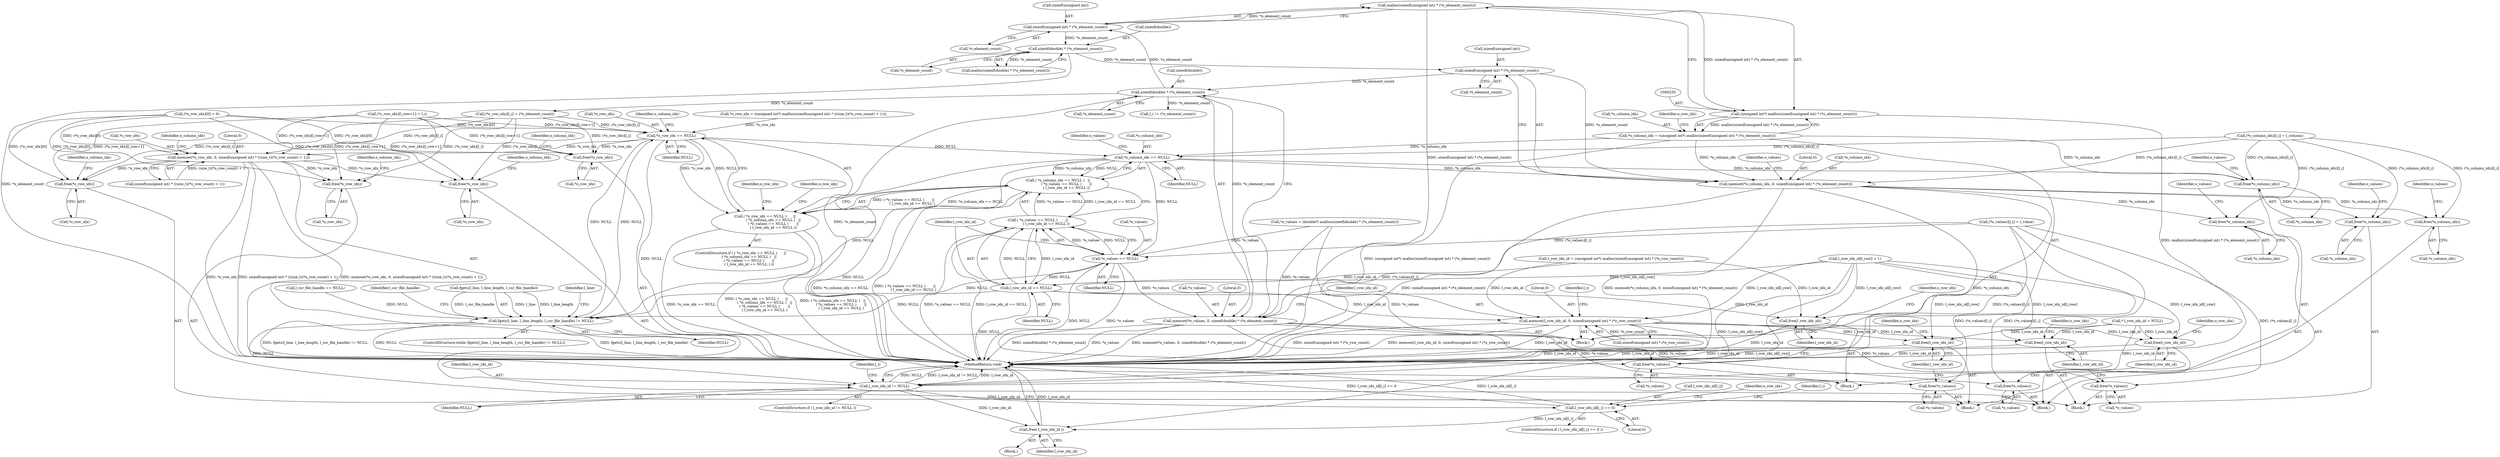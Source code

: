 digraph "0_libxsmm_151481489192e6d1997f8bde52c5c425ea41741d_2@API" {
"1000236" [label="(Call,malloc(sizeof(unsigned int) * (*o_element_count)))"];
"1000237" [label="(Call,sizeof(unsigned int) * (*o_element_count))"];
"1000353" [label="(Call,sizeof(double) * (*o_element_count))"];
"1000344" [label="(Call,sizeof(unsigned int) * (*o_element_count))"];
"1000263" [label="(Call,sizeof(double) * (*o_element_count))"];
"1000234" [label="(Call,(unsigned int*) malloc(sizeof(unsigned int) * (*o_element_count)))"];
"1000231" [label="(Call,*o_column_idx = (unsigned int*) malloc(sizeof(unsigned int) * (*o_element_count)))"];
"1000285" [label="(Call,*o_column_idx == NULL)"];
"1000164" [label="(Call,fgets(l_line, l_line_length, l_csr_file_handle) != NULL)"];
"1000280" [label="(Call,*o_row_idx == NULL)"];
"1000279" [label="(Call,( *o_row_idx == NULL )      ||\n               ( *o_column_idx == NULL )   ||\n               ( *o_values == NULL )       ||\n               ( l_row_idx_id == NULL ))"];
"1000298" [label="(Call,free(*o_row_idx))"];
"1000327" [label="(Call,memset(*o_row_idx, 0, sizeof(unsigned int) * ((size_t)(*o_row_count) + 1)))"];
"1000177" [label="(Call,free(*o_row_idx))"];
"1000430" [label="(Call,free(*o_row_idx))"];
"1000498" [label="(Call,free(*o_row_idx))"];
"1000526" [label="(Call,l_row_idx_id != NULL)"];
"1000542" [label="(Call,l_row_idx_id[l_i] == 0)"];
"1000559" [label="(Call,free( l_row_idx_id ))"];
"1000284" [label="(Call,( *o_column_idx == NULL )   ||\n               ( *o_values == NULL )       ||\n               ( l_row_idx_id == NULL ))"];
"1000290" [label="(Call,*o_values == NULL)"];
"1000289" [label="(Call,( *o_values == NULL )       ||\n               ( l_row_idx_id == NULL ))"];
"1000294" [label="(Call,l_row_idx_id == NULL)"];
"1000307" [label="(Call,free(l_row_idx_id))"];
"1000358" [label="(Call,memset(l_row_idx_id, 0, sizeof(unsigned int) * (*o_row_count)))"];
"1000186" [label="(Call,free(l_row_idx_id))"];
"1000439" [label="(Call,free(l_row_idx_id))"];
"1000507" [label="(Call,free(l_row_idx_id))"];
"1000304" [label="(Call,free(*o_values))"];
"1000349" [label="(Call,memset(*o_values, 0, sizeof(double) * (*o_element_count)))"];
"1000183" [label="(Call,free(*o_values))"];
"1000436" [label="(Call,free(*o_values))"];
"1000504" [label="(Call,free(*o_values))"];
"1000301" [label="(Call,free(*o_column_idx))"];
"1000340" [label="(Call,memset(*o_column_idx, 0, sizeof(unsigned int) * (*o_element_count)))"];
"1000180" [label="(Call,free(*o_column_idx))"];
"1000433" [label="(Call,free(*o_column_idx))"];
"1000501" [label="(Call,free(*o_column_idx))"];
"1000561" [label="(MethodReturn,void)"];
"1000482" [label="(Call,(*o_row_idx)[l_row+1] = l_i)"];
"1000308" [label="(Identifier,l_row_idx_id)"];
"1000477" [label="(Call,l_row_idx_id[l_row] = 1)"];
"1000340" [label="(Call,memset(*o_column_idx, 0, sizeof(unsigned int) * (*o_element_count)))"];
"1000469" [label="(Call,(*o_values)[l_i] = l_value)"];
"1000288" [label="(Identifier,NULL)"];
"1000298" [label="(Call,free(*o_row_idx))"];
"1000295" [label="(Identifier,l_row_idx_id)"];
"1000286" [label="(Call,*o_column_idx)"];
"1000180" [label="(Call,free(*o_column_idx))"];
"1000551" [label="(Identifier,o_row_idx)"];
"1000526" [label="(Call,l_row_idx_id != NULL)"];
"1000506" [label="(Identifier,o_values)"];
"1000293" [label="(Identifier,NULL)"];
"1000230" [label="(Block,)"];
"1000528" [label="(Identifier,NULL)"];
"1000304" [label="(Call,free(*o_values))"];
"1000376" [label="(Call,(*o_row_idx)[l_i] = (*o_element_count))"];
"1000176" [label="(Block,)"];
"1000187" [label="(Identifier,l_row_idx_id)"];
"1000345" [label="(Call,sizeof(unsigned int))"];
"1000383" [label="(Call,(*o_row_idx)[0] = 0)"];
"1000505" [label="(Call,*o_values)"];
"1000352" [label="(Literal,0)"];
"1000532" [label="(Identifier,l_i)"];
"1000360" [label="(Literal,0)"];
"1000330" [label="(Literal,0)"];
"1000491" [label="(Identifier,l_csr_file_handle)"];
"1000436" [label="(Call,free(*o_values))"];
"1000290" [label="(Call,*o_values == NULL)"];
"1000285" [label="(Call,*o_column_idx == NULL)"];
"1000361" [label="(Call,sizeof(unsigned int) * (*o_row_count))"];
"1000433" [label="(Call,free(*o_column_idx))"];
"1000542" [label="(Call,l_row_idx_id[l_i] == 0)"];
"1000307" [label="(Call,free(l_row_idx_id))"];
"1000437" [label="(Call,*o_values)"];
"1000504" [label="(Call,free(*o_values))"];
"1000502" [label="(Call,*o_column_idx)"];
"1000182" [label="(Identifier,o_column_idx)"];
"1000359" [label="(Identifier,l_row_idx_id)"];
"1000302" [label="(Call,*o_column_idx)"];
"1000232" [label="(Call,*o_column_idx)"];
"1000435" [label="(Identifier,o_column_idx)"];
"1000498" [label="(Call,free(*o_row_idx))"];
"1000356" [label="(Call,*o_element_count)"];
"1000297" [label="(Block,)"];
"1000266" [label="(Call,*o_element_count)"];
"1000354" [label="(Call,sizeof(double))"];
"1000174" [label="(Identifier,l_line)"];
"1000236" [label="(Call,malloc(sizeof(unsigned int) * (*o_element_count)))"];
"1000311" [label="(Identifier,o_row_idx)"];
"1000178" [label="(Call,*o_row_idx)"];
"1000541" [label="(ControlStructure,if ( l_row_idx_id[l_i] == 0 ))"];
"1000434" [label="(Call,*o_column_idx)"];
"1000349" [label="(Call,memset(*o_values, 0, sizeof(double) * (*o_element_count)))"];
"1000493" [label="(Call,l_i != (*o_element_count))"];
"1000546" [label="(Literal,0)"];
"1000165" [label="(Call,fgets(l_line, l_line_length, l_csr_file_handle))"];
"1000238" [label="(Call,sizeof(unsigned int))"];
"1000231" [label="(Call,*o_column_idx = (unsigned int*) malloc(sizeof(unsigned int) * (*o_element_count)))"];
"1000344" [label="(Call,sizeof(unsigned int) * (*o_element_count))"];
"1000353" [label="(Call,sizeof(double) * (*o_element_count))"];
"1000499" [label="(Call,*o_row_idx)"];
"1000280" [label="(Call,*o_row_idx == NULL)"];
"1000234" [label="(Call,(unsigned int*) malloc(sizeof(unsigned int) * (*o_element_count)))"];
"1000329" [label="(Identifier,o_row_idx)"];
"1000351" [label="(Identifier,o_values)"];
"1000169" [label="(Identifier,NULL)"];
"1000164" [label="(Call,fgets(l_line, l_line_length, l_csr_file_handle) != NULL)"];
"1000430" [label="(Call,free(*o_row_idx))"];
"1000438" [label="(Identifier,o_values)"];
"1000292" [label="(Identifier,o_values)"];
"1000559" [label="(Call,free( l_row_idx_id ))"];
"1000497" [label="(Block,)"];
"1000268" [label="(Call,l_row_idx_id = (unsigned int*) malloc(sizeof(unsigned int) * (*o_row_count)))"];
"1000529" [label="(Block,)"];
"1000184" [label="(Call,*o_values)"];
"1000142" [label="(Call,* l_row_idx_id = NULL)"];
"1000463" [label="(Call,(*o_column_idx)[l_i] = l_column)"];
"1000439" [label="(Call,free(l_row_idx_id))"];
"1000507" [label="(Call,free(l_row_idx_id))"];
"1000443" [label="(Identifier,o_row_idx)"];
"1000279" [label="(Call,( *o_row_idx == NULL )      ||\n               ( *o_column_idx == NULL )   ||\n               ( *o_values == NULL )       ||\n               ( l_row_idx_id == NULL ))"];
"1000368" [label="(Identifier,l_i)"];
"1000244" [label="(Identifier,o_row_idx)"];
"1000299" [label="(Call,*o_row_idx)"];
"1000237" [label="(Call,sizeof(unsigned int) * (*o_element_count))"];
"1000264" [label="(Call,sizeof(double))"];
"1000240" [label="(Call,*o_element_count)"];
"1000511" [label="(Identifier,o_row_idx)"];
"1000328" [label="(Call,*o_row_idx)"];
"1000431" [label="(Call,*o_row_idx)"];
"1000300" [label="(Identifier,o_row_idx)"];
"1000190" [label="(Identifier,o_row_idx)"];
"1000186" [label="(Call,free(l_row_idx_id))"];
"1000342" [label="(Identifier,o_column_idx)"];
"1000257" [label="(Call,*o_values = (double*) malloc(sizeof(double) * (*o_element_count)))"];
"1000263" [label="(Call,sizeof(double) * (*o_element_count))"];
"1000294" [label="(Call,l_row_idx_id == NULL)"];
"1000183" [label="(Call,free(*o_values))"];
"1000501" [label="(Call,free(*o_column_idx))"];
"1000185" [label="(Identifier,o_values)"];
"1000177" [label="(Call,free(*o_row_idx))"];
"1000296" [label="(Identifier,NULL)"];
"1000155" [label="(Call,l_csr_file_handle == NULL)"];
"1000429" [label="(Block,)"];
"1000305" [label="(Call,*o_values)"];
"1000327" [label="(Call,memset(*o_row_idx, 0, sizeof(unsigned int) * ((size_t)(*o_row_count) + 1)))"];
"1000503" [label="(Identifier,o_column_idx)"];
"1000343" [label="(Literal,0)"];
"1000283" [label="(Identifier,NULL)"];
"1000539" [label="(Identifier,l_i)"];
"1000291" [label="(Call,*o_values)"];
"1000163" [label="(ControlStructure,while (fgets(l_line, l_line_length, l_csr_file_handle) != NULL))"];
"1000303" [label="(Identifier,o_column_idx)"];
"1000242" [label="(Call,*o_row_idx = (unsigned int*) malloc(sizeof(unsigned int) * ((size_t)(*o_row_count) + 1)))"];
"1000347" [label="(Call,*o_element_count)"];
"1000278" [label="(ControlStructure,if ( ( *o_row_idx == NULL )      ||\n               ( *o_column_idx == NULL )   ||\n               ( *o_values == NULL )       ||\n               ( l_row_idx_id == NULL ) ))"];
"1000525" [label="(ControlStructure,if ( l_row_idx_id != NULL ))"];
"1000560" [label="(Identifier,l_row_idx_id)"];
"1000284" [label="(Call,( *o_column_idx == NULL )   ||\n               ( *o_values == NULL )       ||\n               ( l_row_idx_id == NULL ))"];
"1000440" [label="(Identifier,l_row_idx_id)"];
"1000527" [label="(Identifier,l_row_idx_id)"];
"1000262" [label="(Call,malloc(sizeof(double) * (*o_element_count)))"];
"1000301" [label="(Call,free(*o_column_idx))"];
"1000281" [label="(Call,*o_row_idx)"];
"1000306" [label="(Identifier,o_values)"];
"1000287" [label="(Identifier,o_column_idx)"];
"1000350" [label="(Call,*o_values)"];
"1000358" [label="(Call,memset(l_row_idx_id, 0, sizeof(unsigned int) * (*o_row_count)))"];
"1000289" [label="(Call,( *o_values == NULL )       ||\n               ( l_row_idx_id == NULL ))"];
"1000543" [label="(Call,l_row_idx_id[l_i])"];
"1000341" [label="(Call,*o_column_idx)"];
"1000181" [label="(Call,*o_column_idx)"];
"1000508" [label="(Identifier,l_row_idx_id)"];
"1000331" [label="(Call,sizeof(unsigned int) * ((size_t)(*o_row_count) + 1))"];
"1000236" -> "1000234"  [label="AST: "];
"1000236" -> "1000237"  [label="CFG: "];
"1000237" -> "1000236"  [label="AST: "];
"1000234" -> "1000236"  [label="CFG: "];
"1000236" -> "1000561"  [label="DDG: sizeof(unsigned int) * (*o_element_count)"];
"1000236" -> "1000234"  [label="DDG: sizeof(unsigned int) * (*o_element_count)"];
"1000237" -> "1000236"  [label="DDG: *o_element_count"];
"1000237" -> "1000240"  [label="CFG: "];
"1000238" -> "1000237"  [label="AST: "];
"1000240" -> "1000237"  [label="AST: "];
"1000353" -> "1000237"  [label="DDG: *o_element_count"];
"1000237" -> "1000263"  [label="DDG: *o_element_count"];
"1000353" -> "1000349"  [label="AST: "];
"1000353" -> "1000356"  [label="CFG: "];
"1000354" -> "1000353"  [label="AST: "];
"1000356" -> "1000353"  [label="AST: "];
"1000349" -> "1000353"  [label="CFG: "];
"1000353" -> "1000561"  [label="DDG: *o_element_count"];
"1000353" -> "1000349"  [label="DDG: *o_element_count"];
"1000344" -> "1000353"  [label="DDG: *o_element_count"];
"1000353" -> "1000376"  [label="DDG: *o_element_count"];
"1000353" -> "1000493"  [label="DDG: *o_element_count"];
"1000344" -> "1000340"  [label="AST: "];
"1000344" -> "1000347"  [label="CFG: "];
"1000345" -> "1000344"  [label="AST: "];
"1000347" -> "1000344"  [label="AST: "];
"1000340" -> "1000344"  [label="CFG: "];
"1000344" -> "1000340"  [label="DDG: *o_element_count"];
"1000263" -> "1000344"  [label="DDG: *o_element_count"];
"1000263" -> "1000262"  [label="AST: "];
"1000263" -> "1000266"  [label="CFG: "];
"1000264" -> "1000263"  [label="AST: "];
"1000266" -> "1000263"  [label="AST: "];
"1000262" -> "1000263"  [label="CFG: "];
"1000263" -> "1000561"  [label="DDG: *o_element_count"];
"1000263" -> "1000262"  [label="DDG: *o_element_count"];
"1000234" -> "1000231"  [label="AST: "];
"1000235" -> "1000234"  [label="AST: "];
"1000231" -> "1000234"  [label="CFG: "];
"1000234" -> "1000561"  [label="DDG: malloc(sizeof(unsigned int) * (*o_element_count))"];
"1000234" -> "1000231"  [label="DDG: malloc(sizeof(unsigned int) * (*o_element_count))"];
"1000231" -> "1000230"  [label="AST: "];
"1000232" -> "1000231"  [label="AST: "];
"1000244" -> "1000231"  [label="CFG: "];
"1000231" -> "1000561"  [label="DDG: (unsigned int*) malloc(sizeof(unsigned int) * (*o_element_count))"];
"1000231" -> "1000285"  [label="DDG: *o_column_idx"];
"1000231" -> "1000301"  [label="DDG: *o_column_idx"];
"1000231" -> "1000340"  [label="DDG: *o_column_idx"];
"1000285" -> "1000284"  [label="AST: "];
"1000285" -> "1000288"  [label="CFG: "];
"1000286" -> "1000285"  [label="AST: "];
"1000288" -> "1000285"  [label="AST: "];
"1000292" -> "1000285"  [label="CFG: "];
"1000284" -> "1000285"  [label="CFG: "];
"1000285" -> "1000561"  [label="DDG: NULL"];
"1000285" -> "1000164"  [label="DDG: NULL"];
"1000285" -> "1000284"  [label="DDG: *o_column_idx"];
"1000285" -> "1000284"  [label="DDG: NULL"];
"1000463" -> "1000285"  [label="DDG: (*o_column_idx)[l_i]"];
"1000280" -> "1000285"  [label="DDG: NULL"];
"1000285" -> "1000290"  [label="DDG: NULL"];
"1000285" -> "1000301"  [label="DDG: *o_column_idx"];
"1000285" -> "1000340"  [label="DDG: *o_column_idx"];
"1000164" -> "1000163"  [label="AST: "];
"1000164" -> "1000169"  [label="CFG: "];
"1000165" -> "1000164"  [label="AST: "];
"1000169" -> "1000164"  [label="AST: "];
"1000174" -> "1000164"  [label="CFG: "];
"1000491" -> "1000164"  [label="CFG: "];
"1000164" -> "1000561"  [label="DDG: fgets(l_line, l_line_length, l_csr_file_handle) != NULL"];
"1000164" -> "1000561"  [label="DDG: NULL"];
"1000164" -> "1000561"  [label="DDG: fgets(l_line, l_line_length, l_csr_file_handle)"];
"1000165" -> "1000164"  [label="DDG: l_line"];
"1000165" -> "1000164"  [label="DDG: l_line_length"];
"1000165" -> "1000164"  [label="DDG: l_csr_file_handle"];
"1000280" -> "1000164"  [label="DDG: NULL"];
"1000290" -> "1000164"  [label="DDG: NULL"];
"1000294" -> "1000164"  [label="DDG: NULL"];
"1000155" -> "1000164"  [label="DDG: NULL"];
"1000164" -> "1000280"  [label="DDG: NULL"];
"1000164" -> "1000526"  [label="DDG: NULL"];
"1000280" -> "1000279"  [label="AST: "];
"1000280" -> "1000283"  [label="CFG: "];
"1000281" -> "1000280"  [label="AST: "];
"1000283" -> "1000280"  [label="AST: "];
"1000287" -> "1000280"  [label="CFG: "];
"1000279" -> "1000280"  [label="CFG: "];
"1000280" -> "1000561"  [label="DDG: NULL"];
"1000280" -> "1000279"  [label="DDG: *o_row_idx"];
"1000280" -> "1000279"  [label="DDG: NULL"];
"1000376" -> "1000280"  [label="DDG: (*o_row_idx)[l_i]"];
"1000383" -> "1000280"  [label="DDG: (*o_row_idx)[0]"];
"1000482" -> "1000280"  [label="DDG: (*o_row_idx)[l_row+1]"];
"1000242" -> "1000280"  [label="DDG: *o_row_idx"];
"1000280" -> "1000298"  [label="DDG: *o_row_idx"];
"1000280" -> "1000327"  [label="DDG: *o_row_idx"];
"1000279" -> "1000278"  [label="AST: "];
"1000279" -> "1000284"  [label="CFG: "];
"1000284" -> "1000279"  [label="AST: "];
"1000300" -> "1000279"  [label="CFG: "];
"1000329" -> "1000279"  [label="CFG: "];
"1000279" -> "1000561"  [label="DDG: ( *o_column_idx == NULL )   ||\n               ( *o_values == NULL )       ||\n               ( l_row_idx_id == NULL )"];
"1000279" -> "1000561"  [label="DDG: *o_row_idx == NULL"];
"1000279" -> "1000561"  [label="DDG: ( *o_row_idx == NULL )      ||\n               ( *o_column_idx == NULL )   ||\n               ( *o_values == NULL )       ||\n               ( l_row_idx_id == NULL )"];
"1000284" -> "1000279"  [label="DDG: *o_column_idx == NULL"];
"1000284" -> "1000279"  [label="DDG: ( *o_values == NULL )       ||\n               ( l_row_idx_id == NULL )"];
"1000298" -> "1000297"  [label="AST: "];
"1000298" -> "1000299"  [label="CFG: "];
"1000299" -> "1000298"  [label="AST: "];
"1000303" -> "1000298"  [label="CFG: "];
"1000376" -> "1000298"  [label="DDG: (*o_row_idx)[l_i]"];
"1000383" -> "1000298"  [label="DDG: (*o_row_idx)[0]"];
"1000482" -> "1000298"  [label="DDG: (*o_row_idx)[l_row+1]"];
"1000327" -> "1000230"  [label="AST: "];
"1000327" -> "1000331"  [label="CFG: "];
"1000328" -> "1000327"  [label="AST: "];
"1000330" -> "1000327"  [label="AST: "];
"1000331" -> "1000327"  [label="AST: "];
"1000342" -> "1000327"  [label="CFG: "];
"1000327" -> "1000561"  [label="DDG: sizeof(unsigned int) * ((size_t)(*o_row_count) + 1)"];
"1000327" -> "1000561"  [label="DDG: *o_row_idx"];
"1000327" -> "1000561"  [label="DDG: memset(*o_row_idx, 0, sizeof(unsigned int) * ((size_t)(*o_row_count) + 1))"];
"1000327" -> "1000177"  [label="DDG: *o_row_idx"];
"1000376" -> "1000327"  [label="DDG: (*o_row_idx)[l_i]"];
"1000383" -> "1000327"  [label="DDG: (*o_row_idx)[0]"];
"1000482" -> "1000327"  [label="DDG: (*o_row_idx)[l_row+1]"];
"1000331" -> "1000327"  [label="DDG: (size_t)(*o_row_count) + 1"];
"1000327" -> "1000430"  [label="DDG: *o_row_idx"];
"1000327" -> "1000498"  [label="DDG: *o_row_idx"];
"1000177" -> "1000176"  [label="AST: "];
"1000177" -> "1000178"  [label="CFG: "];
"1000178" -> "1000177"  [label="AST: "];
"1000182" -> "1000177"  [label="CFG: "];
"1000376" -> "1000177"  [label="DDG: (*o_row_idx)[l_i]"];
"1000383" -> "1000177"  [label="DDG: (*o_row_idx)[0]"];
"1000482" -> "1000177"  [label="DDG: (*o_row_idx)[l_row+1]"];
"1000430" -> "1000429"  [label="AST: "];
"1000430" -> "1000431"  [label="CFG: "];
"1000431" -> "1000430"  [label="AST: "];
"1000435" -> "1000430"  [label="CFG: "];
"1000376" -> "1000430"  [label="DDG: (*o_row_idx)[l_i]"];
"1000383" -> "1000430"  [label="DDG: (*o_row_idx)[0]"];
"1000482" -> "1000430"  [label="DDG: (*o_row_idx)[l_row+1]"];
"1000498" -> "1000497"  [label="AST: "];
"1000498" -> "1000499"  [label="CFG: "];
"1000499" -> "1000498"  [label="AST: "];
"1000503" -> "1000498"  [label="CFG: "];
"1000376" -> "1000498"  [label="DDG: (*o_row_idx)[l_i]"];
"1000383" -> "1000498"  [label="DDG: (*o_row_idx)[0]"];
"1000482" -> "1000498"  [label="DDG: (*o_row_idx)[l_row+1]"];
"1000526" -> "1000525"  [label="AST: "];
"1000526" -> "1000528"  [label="CFG: "];
"1000527" -> "1000526"  [label="AST: "];
"1000528" -> "1000526"  [label="AST: "];
"1000532" -> "1000526"  [label="CFG: "];
"1000561" -> "1000526"  [label="CFG: "];
"1000526" -> "1000561"  [label="DDG: NULL"];
"1000526" -> "1000561"  [label="DDG: l_row_idx_id != NULL"];
"1000526" -> "1000561"  [label="DDG: l_row_idx_id"];
"1000142" -> "1000526"  [label="DDG: l_row_idx_id"];
"1000477" -> "1000526"  [label="DDG: l_row_idx_id[l_row]"];
"1000358" -> "1000526"  [label="DDG: l_row_idx_id"];
"1000526" -> "1000542"  [label="DDG: l_row_idx_id"];
"1000526" -> "1000559"  [label="DDG: l_row_idx_id"];
"1000542" -> "1000541"  [label="AST: "];
"1000542" -> "1000546"  [label="CFG: "];
"1000543" -> "1000542"  [label="AST: "];
"1000546" -> "1000542"  [label="AST: "];
"1000551" -> "1000542"  [label="CFG: "];
"1000539" -> "1000542"  [label="CFG: "];
"1000542" -> "1000561"  [label="DDG: l_row_idx_id[l_i] == 0"];
"1000542" -> "1000561"  [label="DDG: l_row_idx_id[l_i]"];
"1000542" -> "1000559"  [label="DDG: l_row_idx_id[l_i]"];
"1000559" -> "1000529"  [label="AST: "];
"1000559" -> "1000560"  [label="CFG: "];
"1000560" -> "1000559"  [label="AST: "];
"1000561" -> "1000559"  [label="CFG: "];
"1000559" -> "1000561"  [label="DDG: l_row_idx_id"];
"1000477" -> "1000559"  [label="DDG: l_row_idx_id[l_row]"];
"1000284" -> "1000289"  [label="CFG: "];
"1000289" -> "1000284"  [label="AST: "];
"1000284" -> "1000561"  [label="DDG: *o_column_idx == NULL"];
"1000284" -> "1000561"  [label="DDG: ( *o_values == NULL )       ||\n               ( l_row_idx_id == NULL )"];
"1000289" -> "1000284"  [label="DDG: *o_values == NULL"];
"1000289" -> "1000284"  [label="DDG: l_row_idx_id == NULL"];
"1000290" -> "1000289"  [label="AST: "];
"1000290" -> "1000293"  [label="CFG: "];
"1000291" -> "1000290"  [label="AST: "];
"1000293" -> "1000290"  [label="AST: "];
"1000295" -> "1000290"  [label="CFG: "];
"1000289" -> "1000290"  [label="CFG: "];
"1000290" -> "1000561"  [label="DDG: NULL"];
"1000290" -> "1000289"  [label="DDG: *o_values"];
"1000290" -> "1000289"  [label="DDG: NULL"];
"1000257" -> "1000290"  [label="DDG: *o_values"];
"1000469" -> "1000290"  [label="DDG: (*o_values)[l_i]"];
"1000290" -> "1000294"  [label="DDG: NULL"];
"1000290" -> "1000304"  [label="DDG: *o_values"];
"1000290" -> "1000349"  [label="DDG: *o_values"];
"1000289" -> "1000294"  [label="CFG: "];
"1000294" -> "1000289"  [label="AST: "];
"1000289" -> "1000561"  [label="DDG: l_row_idx_id == NULL"];
"1000289" -> "1000561"  [label="DDG: *o_values == NULL"];
"1000294" -> "1000289"  [label="DDG: l_row_idx_id"];
"1000294" -> "1000289"  [label="DDG: NULL"];
"1000294" -> "1000296"  [label="CFG: "];
"1000295" -> "1000294"  [label="AST: "];
"1000296" -> "1000294"  [label="AST: "];
"1000294" -> "1000561"  [label="DDG: NULL"];
"1000268" -> "1000294"  [label="DDG: l_row_idx_id"];
"1000477" -> "1000294"  [label="DDG: l_row_idx_id[l_row]"];
"1000294" -> "1000307"  [label="DDG: l_row_idx_id"];
"1000294" -> "1000358"  [label="DDG: l_row_idx_id"];
"1000307" -> "1000297"  [label="AST: "];
"1000307" -> "1000308"  [label="CFG: "];
"1000308" -> "1000307"  [label="AST: "];
"1000311" -> "1000307"  [label="CFG: "];
"1000307" -> "1000561"  [label="DDG: l_row_idx_id"];
"1000268" -> "1000307"  [label="DDG: l_row_idx_id"];
"1000477" -> "1000307"  [label="DDG: l_row_idx_id[l_row]"];
"1000358" -> "1000230"  [label="AST: "];
"1000358" -> "1000361"  [label="CFG: "];
"1000359" -> "1000358"  [label="AST: "];
"1000360" -> "1000358"  [label="AST: "];
"1000361" -> "1000358"  [label="AST: "];
"1000368" -> "1000358"  [label="CFG: "];
"1000358" -> "1000561"  [label="DDG: sizeof(unsigned int) * (*o_row_count)"];
"1000358" -> "1000561"  [label="DDG: memset(l_row_idx_id, 0, sizeof(unsigned int) * (*o_row_count))"];
"1000358" -> "1000561"  [label="DDG: l_row_idx_id"];
"1000358" -> "1000186"  [label="DDG: l_row_idx_id"];
"1000268" -> "1000358"  [label="DDG: l_row_idx_id"];
"1000477" -> "1000358"  [label="DDG: l_row_idx_id[l_row]"];
"1000361" -> "1000358"  [label="DDG: *o_row_count"];
"1000358" -> "1000439"  [label="DDG: l_row_idx_id"];
"1000358" -> "1000507"  [label="DDG: l_row_idx_id"];
"1000186" -> "1000176"  [label="AST: "];
"1000186" -> "1000187"  [label="CFG: "];
"1000187" -> "1000186"  [label="AST: "];
"1000190" -> "1000186"  [label="CFG: "];
"1000186" -> "1000561"  [label="DDG: l_row_idx_id"];
"1000142" -> "1000186"  [label="DDG: l_row_idx_id"];
"1000477" -> "1000186"  [label="DDG: l_row_idx_id[l_row]"];
"1000439" -> "1000429"  [label="AST: "];
"1000439" -> "1000440"  [label="CFG: "];
"1000440" -> "1000439"  [label="AST: "];
"1000443" -> "1000439"  [label="CFG: "];
"1000439" -> "1000561"  [label="DDG: l_row_idx_id"];
"1000142" -> "1000439"  [label="DDG: l_row_idx_id"];
"1000477" -> "1000439"  [label="DDG: l_row_idx_id[l_row]"];
"1000507" -> "1000497"  [label="AST: "];
"1000507" -> "1000508"  [label="CFG: "];
"1000508" -> "1000507"  [label="AST: "];
"1000511" -> "1000507"  [label="CFG: "];
"1000507" -> "1000561"  [label="DDG: l_row_idx_id"];
"1000142" -> "1000507"  [label="DDG: l_row_idx_id"];
"1000477" -> "1000507"  [label="DDG: l_row_idx_id[l_row]"];
"1000304" -> "1000297"  [label="AST: "];
"1000304" -> "1000305"  [label="CFG: "];
"1000305" -> "1000304"  [label="AST: "];
"1000308" -> "1000304"  [label="CFG: "];
"1000257" -> "1000304"  [label="DDG: *o_values"];
"1000469" -> "1000304"  [label="DDG: (*o_values)[l_i]"];
"1000349" -> "1000230"  [label="AST: "];
"1000350" -> "1000349"  [label="AST: "];
"1000352" -> "1000349"  [label="AST: "];
"1000359" -> "1000349"  [label="CFG: "];
"1000349" -> "1000561"  [label="DDG: memset(*o_values, 0, sizeof(double) * (*o_element_count))"];
"1000349" -> "1000561"  [label="DDG: sizeof(double) * (*o_element_count)"];
"1000349" -> "1000561"  [label="DDG: *o_values"];
"1000349" -> "1000183"  [label="DDG: *o_values"];
"1000257" -> "1000349"  [label="DDG: *o_values"];
"1000469" -> "1000349"  [label="DDG: (*o_values)[l_i]"];
"1000349" -> "1000436"  [label="DDG: *o_values"];
"1000349" -> "1000504"  [label="DDG: *o_values"];
"1000183" -> "1000176"  [label="AST: "];
"1000183" -> "1000184"  [label="CFG: "];
"1000184" -> "1000183"  [label="AST: "];
"1000187" -> "1000183"  [label="CFG: "];
"1000469" -> "1000183"  [label="DDG: (*o_values)[l_i]"];
"1000436" -> "1000429"  [label="AST: "];
"1000436" -> "1000437"  [label="CFG: "];
"1000437" -> "1000436"  [label="AST: "];
"1000440" -> "1000436"  [label="CFG: "];
"1000469" -> "1000436"  [label="DDG: (*o_values)[l_i]"];
"1000504" -> "1000497"  [label="AST: "];
"1000504" -> "1000505"  [label="CFG: "];
"1000505" -> "1000504"  [label="AST: "];
"1000508" -> "1000504"  [label="CFG: "];
"1000469" -> "1000504"  [label="DDG: (*o_values)[l_i]"];
"1000301" -> "1000297"  [label="AST: "];
"1000301" -> "1000302"  [label="CFG: "];
"1000302" -> "1000301"  [label="AST: "];
"1000306" -> "1000301"  [label="CFG: "];
"1000463" -> "1000301"  [label="DDG: (*o_column_idx)[l_i]"];
"1000340" -> "1000230"  [label="AST: "];
"1000341" -> "1000340"  [label="AST: "];
"1000343" -> "1000340"  [label="AST: "];
"1000351" -> "1000340"  [label="CFG: "];
"1000340" -> "1000561"  [label="DDG: sizeof(unsigned int) * (*o_element_count)"];
"1000340" -> "1000561"  [label="DDG: memset(*o_column_idx, 0, sizeof(unsigned int) * (*o_element_count))"];
"1000340" -> "1000561"  [label="DDG: *o_column_idx"];
"1000340" -> "1000180"  [label="DDG: *o_column_idx"];
"1000463" -> "1000340"  [label="DDG: (*o_column_idx)[l_i]"];
"1000340" -> "1000433"  [label="DDG: *o_column_idx"];
"1000340" -> "1000501"  [label="DDG: *o_column_idx"];
"1000180" -> "1000176"  [label="AST: "];
"1000180" -> "1000181"  [label="CFG: "];
"1000181" -> "1000180"  [label="AST: "];
"1000185" -> "1000180"  [label="CFG: "];
"1000463" -> "1000180"  [label="DDG: (*o_column_idx)[l_i]"];
"1000433" -> "1000429"  [label="AST: "];
"1000433" -> "1000434"  [label="CFG: "];
"1000434" -> "1000433"  [label="AST: "];
"1000438" -> "1000433"  [label="CFG: "];
"1000463" -> "1000433"  [label="DDG: (*o_column_idx)[l_i]"];
"1000501" -> "1000497"  [label="AST: "];
"1000501" -> "1000502"  [label="CFG: "];
"1000502" -> "1000501"  [label="AST: "];
"1000506" -> "1000501"  [label="CFG: "];
"1000463" -> "1000501"  [label="DDG: (*o_column_idx)[l_i]"];
}
